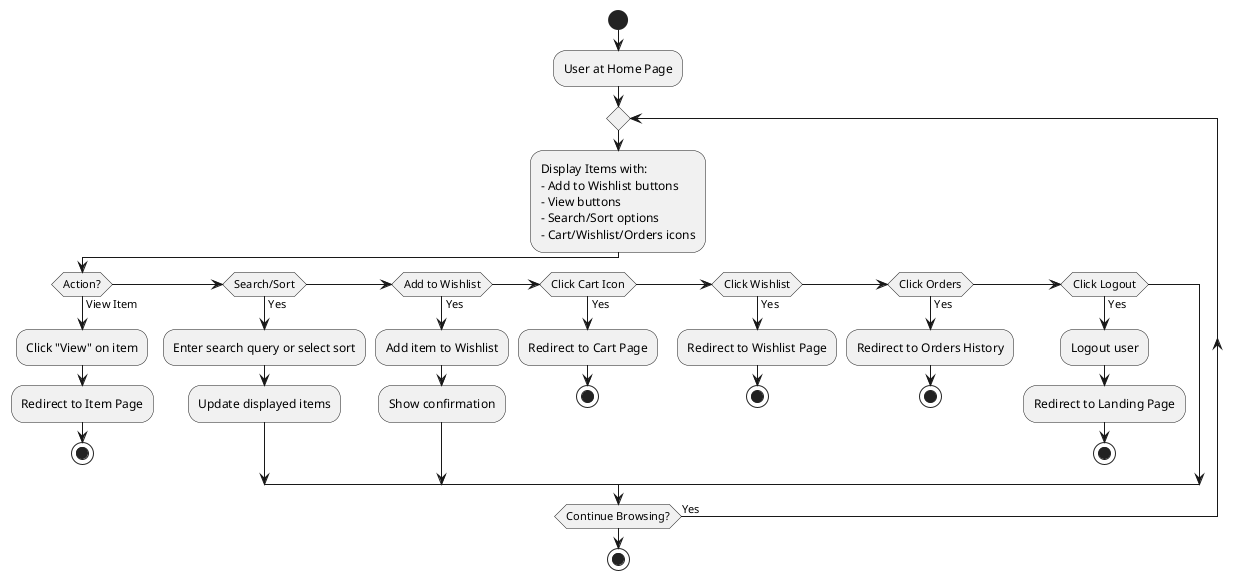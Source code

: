 @startuml
start
:User at Home Page;

repeat
    :Display Items with:\n- Add to Wishlist buttons\n- View buttons\n- Search/Sort options\n- Cart/Wishlist/Orders icons;

    if (Action?) then (View Item)
        :Click "View" on item;
        :Redirect to Item Page;
        stop
    elseif (Search/Sort) then (Yes)
        :Enter search query or select sort;
        :Update displayed items;
    elseif (Add to Wishlist) then (Yes)
        :Add item to Wishlist;
        :Show confirmation;
    elseif (Click Cart Icon) then (Yes)
        :Redirect to Cart Page;
        stop
    elseif (Click Wishlist) then (Yes)
        :Redirect to Wishlist Page;
        stop
    elseif (Click Orders) then (Yes)
        :Redirect to Orders History;
        stop
    elseif (Click Logout) then (Yes)
        :Logout user;
        :Redirect to Landing Page;
        stop
    endif
repeat while (Continue Browsing?) is (Yes)
stop
@enduml